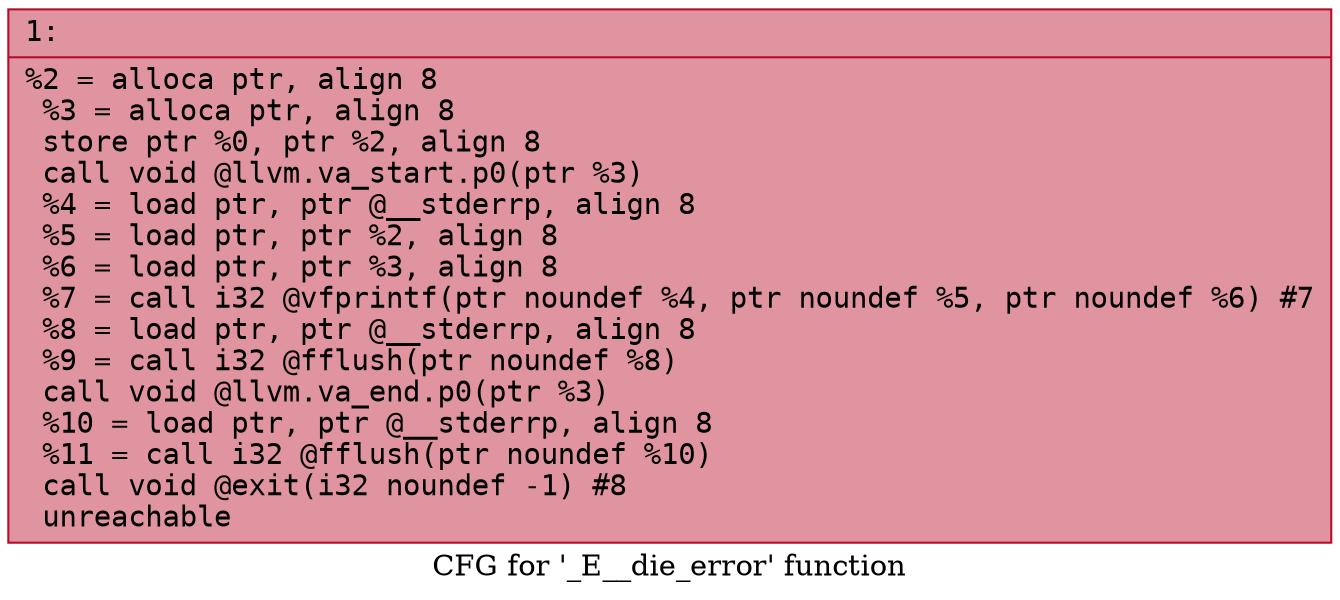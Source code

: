 digraph "CFG for '_E__die_error' function" {
	label="CFG for '_E__die_error' function";

	Node0x6000038ee580 [shape=record,color="#b70d28ff", style=filled, fillcolor="#b70d2870" fontname="Courier",label="{1:\l|  %2 = alloca ptr, align 8\l  %3 = alloca ptr, align 8\l  store ptr %0, ptr %2, align 8\l  call void @llvm.va_start.p0(ptr %3)\l  %4 = load ptr, ptr @__stderrp, align 8\l  %5 = load ptr, ptr %2, align 8\l  %6 = load ptr, ptr %3, align 8\l  %7 = call i32 @vfprintf(ptr noundef %4, ptr noundef %5, ptr noundef %6) #7\l  %8 = load ptr, ptr @__stderrp, align 8\l  %9 = call i32 @fflush(ptr noundef %8)\l  call void @llvm.va_end.p0(ptr %3)\l  %10 = load ptr, ptr @__stderrp, align 8\l  %11 = call i32 @fflush(ptr noundef %10)\l  call void @exit(i32 noundef -1) #8\l  unreachable\l}"];
}
